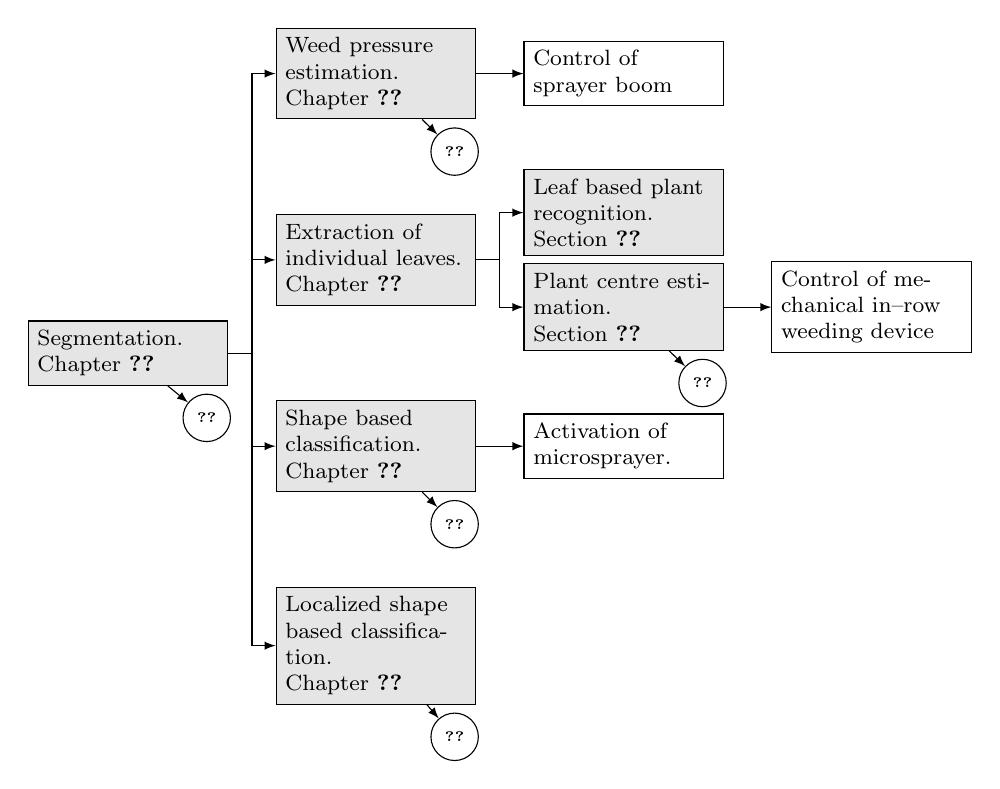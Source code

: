 % !TEX encoding = utf8
% !TEX program = latexmk
% !TEX spellcheck = en_GB
% !TEX root = cropweedrecognition.tex
\begin{tikzpicture}
\tikzstyle{Chapters}=[rectangle, draw, fill=black!10, text width=2.3cm, font=\footnotesize, node distance = 1.2cm and 0.6cm]
\tikzstyle{Paper}=[circle, draw, font=\small, node distance=0.1cm, font=\tiny, xshift=1cm]
\tikzstyle{Goals}=[Chapters, draw=black, fill=white, node distance = 0.6cm]

% ==========================
\node (LeafExtraction) [Chapters] {
	Extraction of individual leaves. \\Chapter \ref{chapLocatingIndividualLeaves}};
\node (PSEP) [Chapters, right=of LeafExtraction, yshift=-0.6cm] {
	Plant centre estimation. \\Section \ref{ssecEstimationOfPlantStemEmergingPoints}};
\node (PSEPGoal) [Goals, right=of PSEP] {
	Control of mechanical in--row weeding device};

\node (LeafRecognition) [Chapters, right=of LeafExtraction, yshift=0.6cm] {
	Leaf based plant recognition. \\Section \ref{ssecClassificationOfIndividualLeaves}};

% ==========================
\node (Modicovi) [Chapters, above=of LeafExtraction] {
	Weed pressure estimation. \\Chapter \ref{chapEstimationOfWeedPressureInMaize}};
\node (ModicoviGoal) [Goals, right=of Modicovi] {
	Control of sprayer boom};


\node(Segmentation) [Chapters, left=of Modicovi, yshift=-3.55cm]{
	Segmentation. \\Chapter \ref{chapSegmentationWithNaiveBayes}};


% ==========================
\node (Microsprayer) [Chapters, below=of LeafExtraction] {
	Shape based classification. \\Chapter \ref{chapMicrosprayer}};
\node (MicrosprayerActivation) [Goals, right=of Microsprayer] {
	Activation of microsprayer.};

% ==========================
\node (LocalizedShapeFeatures) [Chapters, below=of Microsprayer] {
	Localized shape based classification. \\Chapter \ref{chapFeatureBasedClassification}};


\begin{scope}[arrows={-latex}]
\newcommand{\shiftdist}{0.3cm}
\draw (Segmentation.east) -- ++(\shiftdist, 0) |- (LeafExtraction);
\draw (LeafExtraction.east) -- ++(\shiftdist, 0) |- (PSEP);
\draw (LeafExtraction.east) -- ++(\shiftdist, 0) |- (LeafRecognition);
\draw (Segmentation.east) -- ++(\shiftdist, 0) |- (Modicovi);
\draw (Segmentation.east) -- ++(\shiftdist, 0) |- (Microsprayer);
\draw (Segmentation.east) -- ++(\shiftdist, 0) |- (LocalizedShapeFeatures);
\end{scope}

% Mark articles
\node (PaperI) [Paper, below=of Segmentation] {\ref{paperBayesSegmentation}};
\node (PaperII) [Paper, below=of Modicovi] {\ref{paperModicovi}};
\node (PaperIII) [Paper, below=of PSEP] {\ref{paperPSEP}};
\node (PaperIV) [Paper, below=of Microsprayer] {\ref{paperPerformanceEval}};
\node (PaperV) [Paper, below=of LocalizedShapeFeatures] {\ref{paperContextBasedCropRecognition}};

\begin{scope}[arrows={-latex}]
\draw (Segmentation) -- (PaperI);
\draw (Modicovi) -- (PaperII);
\draw (PSEP) -- (PaperIII);
\draw (Microsprayer) -- (PaperIV);
\draw (LocalizedShapeFeatures) -- (PaperV);
\draw (Microsprayer) -- (MicrosprayerActivation);
\draw (Modicovi) -- (ModicoviGoal);
\draw (PSEP) -- (PSEPGoal);
\end{scope}

\end{tikzpicture}
